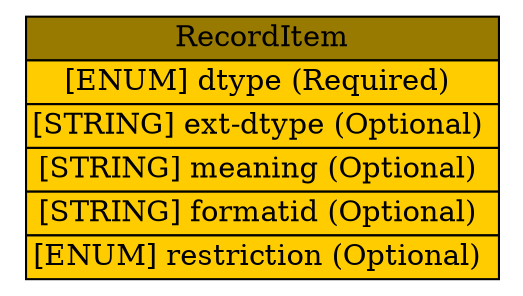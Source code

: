 digraph RecordItem {
	graph [bb="0,0,199,134",
		rankdir=LR
	];
	node [label="\N"];
	RecordItem	 [height=1.8611,
		label=<<table BORDER="0" CELLBORDER="1" CELLSPACING="0"> <tr > <td BGCOLOR="#997a00" HREF="/idmef_parser/IODEF/RecordItem.html" TITLE="The RecordItem class provides a way to incorporate relevant logs, audit trails, or forensic data to support the conclusions made during the course of analyzing the incident. The class supports both the direct encapsulation of the data, as well as, provides primitives to reference data stored elsewhere. ">RecordItem</td> </tr>" %<tr><td BGCOLOR="#ffcc00"  HREF="/idmef_parser/IODEF/RecordItem.html" TITLE="The data type of the element content.  The permitted values for this attribute are shown below.  The default value is &quot;string&quot;.">[ENUM] dtype (Required) </td></tr>%<tr><td BGCOLOR="#ffcc00"  HREF="/idmef_parser/IODEF/RecordItem.html" TITLE="A means by which to extend the dtype attribute.  See Section 5.1.">[STRING] ext-dtype (Optional) </td></tr>%<tr><td BGCOLOR="#ffcc00"  HREF="/idmef_parser/IODEF/RecordItem.html" TITLE="A free-form description of the element content.">[STRING] meaning (Optional) </td></tr>%<tr><td BGCOLOR="#ffcc00"  HREF="/idmef_parser/IODEF/RecordItem.html" TITLE="An identifier referencing the format and semantics of the element content.">[STRING] formatid (Optional) </td></tr>%<tr><td BGCOLOR="#ffcc00"  HREF="/idmef_parser/IODEF/RecordItem.html" TITLE="This attribute has been defined in Section 3.2.">[ENUM] restriction (Optional) </td></tr>%</table>>,
		pos="99.5,67",
		shape=plaintext,
		width=2.7639];
}
